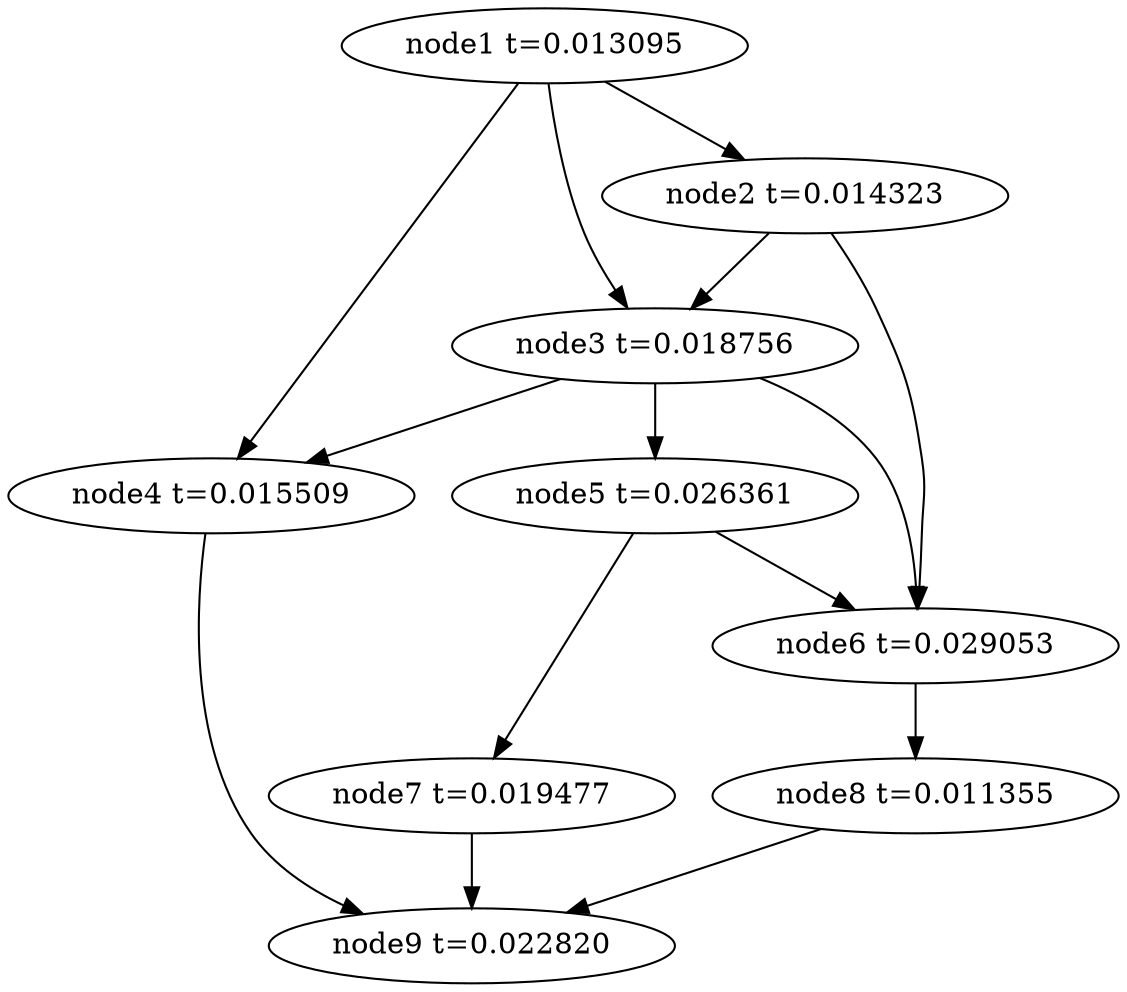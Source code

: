 digraph g{
	node9[label="node9 t=0.022820"]
	node8 -> node9
	node8[label="node8 t=0.011355"];
	node7 -> node9
	node7[label="node7 t=0.019477"];
	node6 -> node8
	node6[label="node6 t=0.029053"];
	node5 -> node7
	node5 -> node6
	node5[label="node5 t=0.026361"];
	node4 -> node9
	node4[label="node4 t=0.015509"];
	node3 -> node6
	node3 -> node5
	node3 -> node4
	node3[label="node3 t=0.018756"];
	node2 -> node6
	node2 -> node3
	node2[label="node2 t=0.014323"];
	node1 -> node4
	node1 -> node3
	node1 -> node2
	node1[label="node1 t=0.013095"];
}
